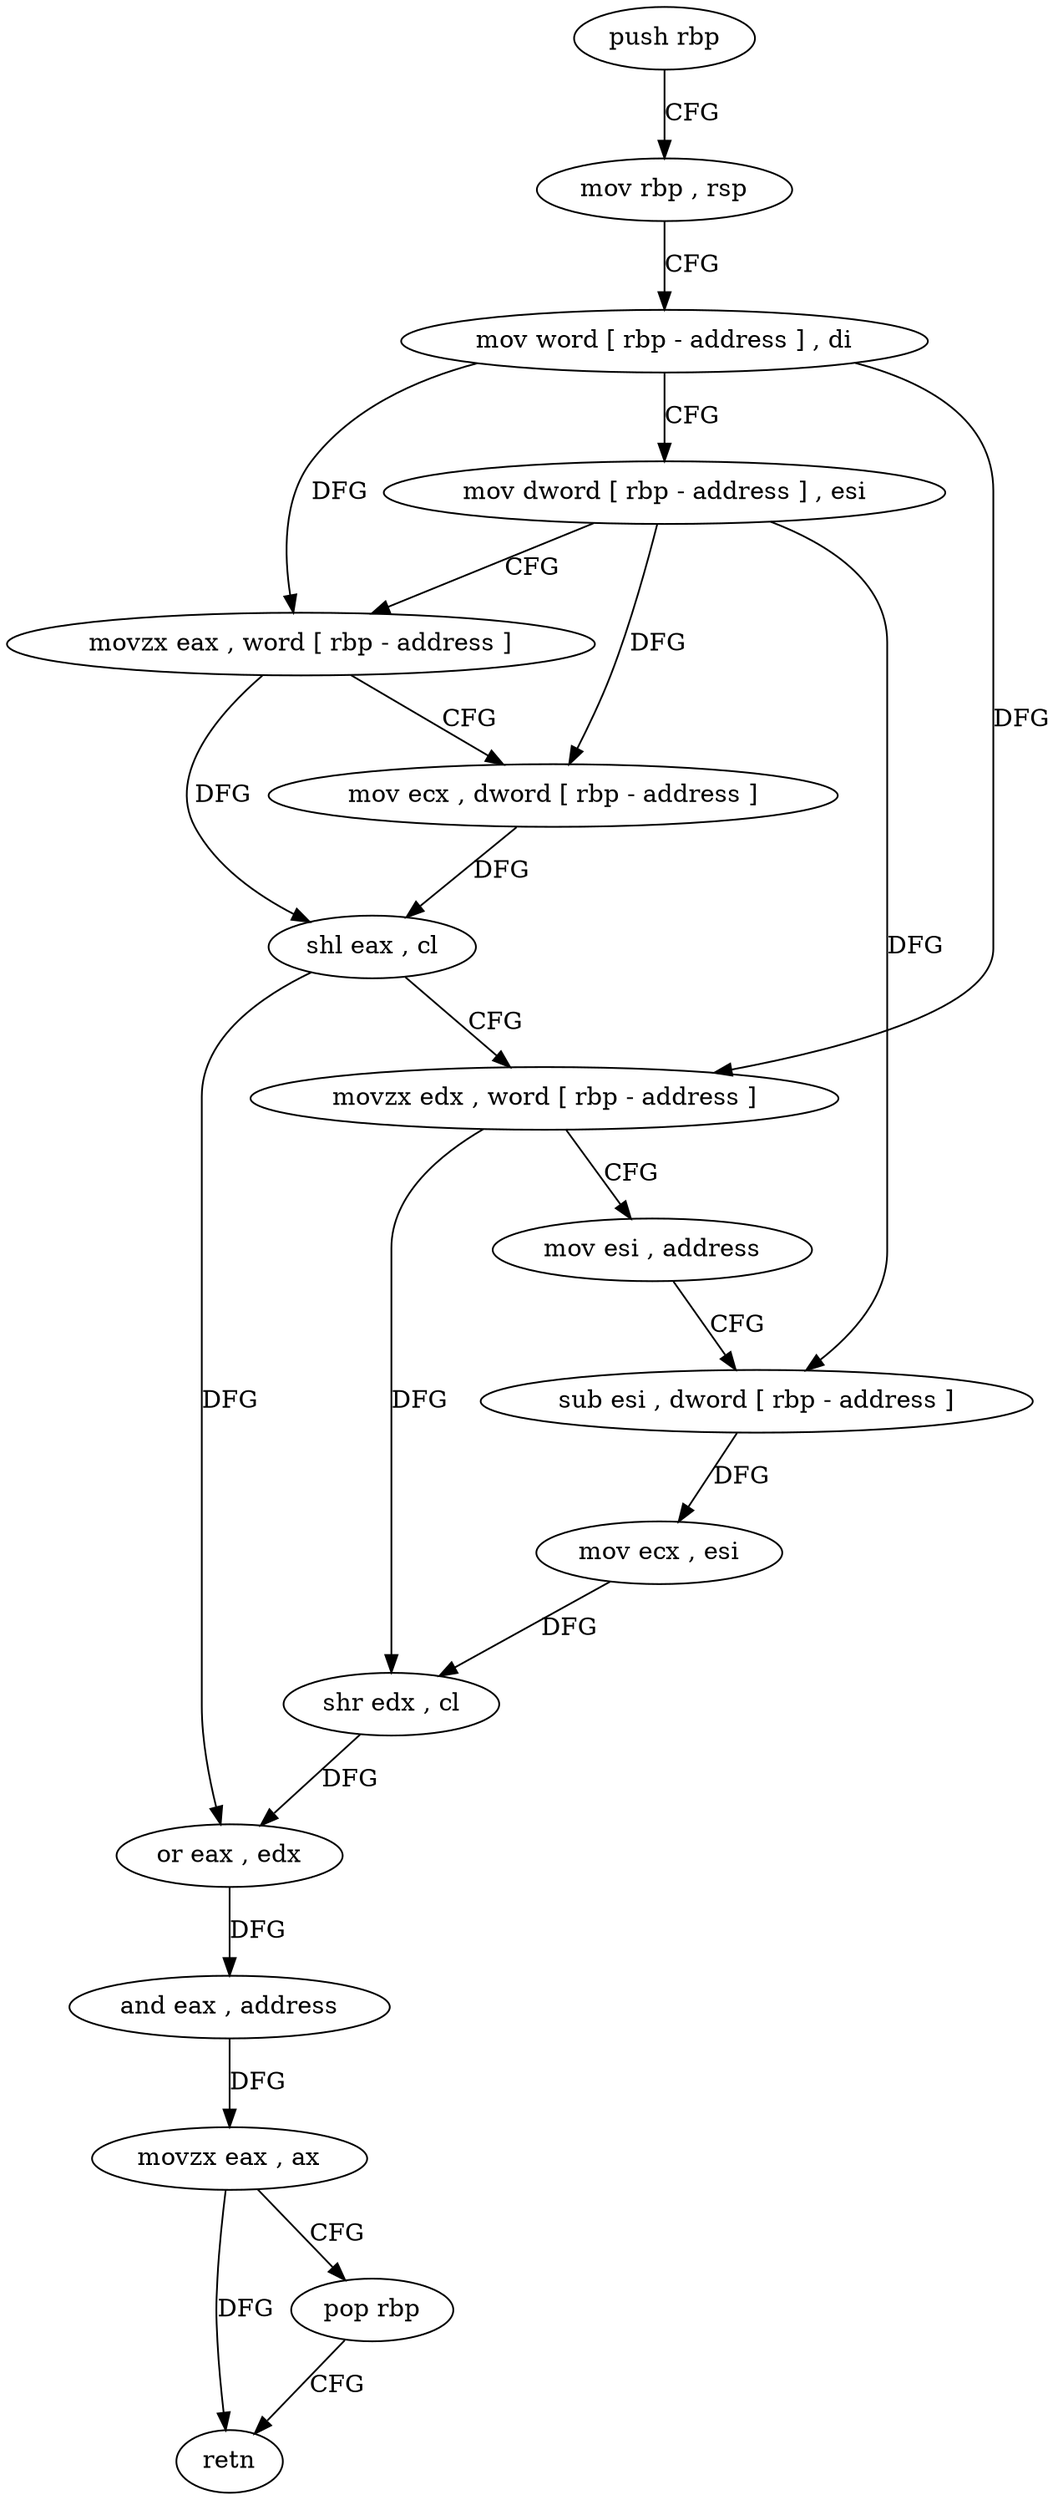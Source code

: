 digraph "func" {
"4277360" [label = "push rbp" ]
"4277361" [label = "mov rbp , rsp" ]
"4277364" [label = "mov word [ rbp - address ] , di" ]
"4277368" [label = "mov dword [ rbp - address ] , esi" ]
"4277371" [label = "movzx eax , word [ rbp - address ]" ]
"4277375" [label = "mov ecx , dword [ rbp - address ]" ]
"4277378" [label = "shl eax , cl" ]
"4277380" [label = "movzx edx , word [ rbp - address ]" ]
"4277384" [label = "mov esi , address" ]
"4277389" [label = "sub esi , dword [ rbp - address ]" ]
"4277392" [label = "mov ecx , esi" ]
"4277394" [label = "shr edx , cl" ]
"4277396" [label = "or eax , edx" ]
"4277398" [label = "and eax , address" ]
"4277403" [label = "movzx eax , ax" ]
"4277406" [label = "pop rbp" ]
"4277407" [label = "retn" ]
"4277360" -> "4277361" [ label = "CFG" ]
"4277361" -> "4277364" [ label = "CFG" ]
"4277364" -> "4277368" [ label = "CFG" ]
"4277364" -> "4277371" [ label = "DFG" ]
"4277364" -> "4277380" [ label = "DFG" ]
"4277368" -> "4277371" [ label = "CFG" ]
"4277368" -> "4277375" [ label = "DFG" ]
"4277368" -> "4277389" [ label = "DFG" ]
"4277371" -> "4277375" [ label = "CFG" ]
"4277371" -> "4277378" [ label = "DFG" ]
"4277375" -> "4277378" [ label = "DFG" ]
"4277378" -> "4277380" [ label = "CFG" ]
"4277378" -> "4277396" [ label = "DFG" ]
"4277380" -> "4277384" [ label = "CFG" ]
"4277380" -> "4277394" [ label = "DFG" ]
"4277384" -> "4277389" [ label = "CFG" ]
"4277389" -> "4277392" [ label = "DFG" ]
"4277392" -> "4277394" [ label = "DFG" ]
"4277394" -> "4277396" [ label = "DFG" ]
"4277396" -> "4277398" [ label = "DFG" ]
"4277398" -> "4277403" [ label = "DFG" ]
"4277403" -> "4277406" [ label = "CFG" ]
"4277403" -> "4277407" [ label = "DFG" ]
"4277406" -> "4277407" [ label = "CFG" ]
}
